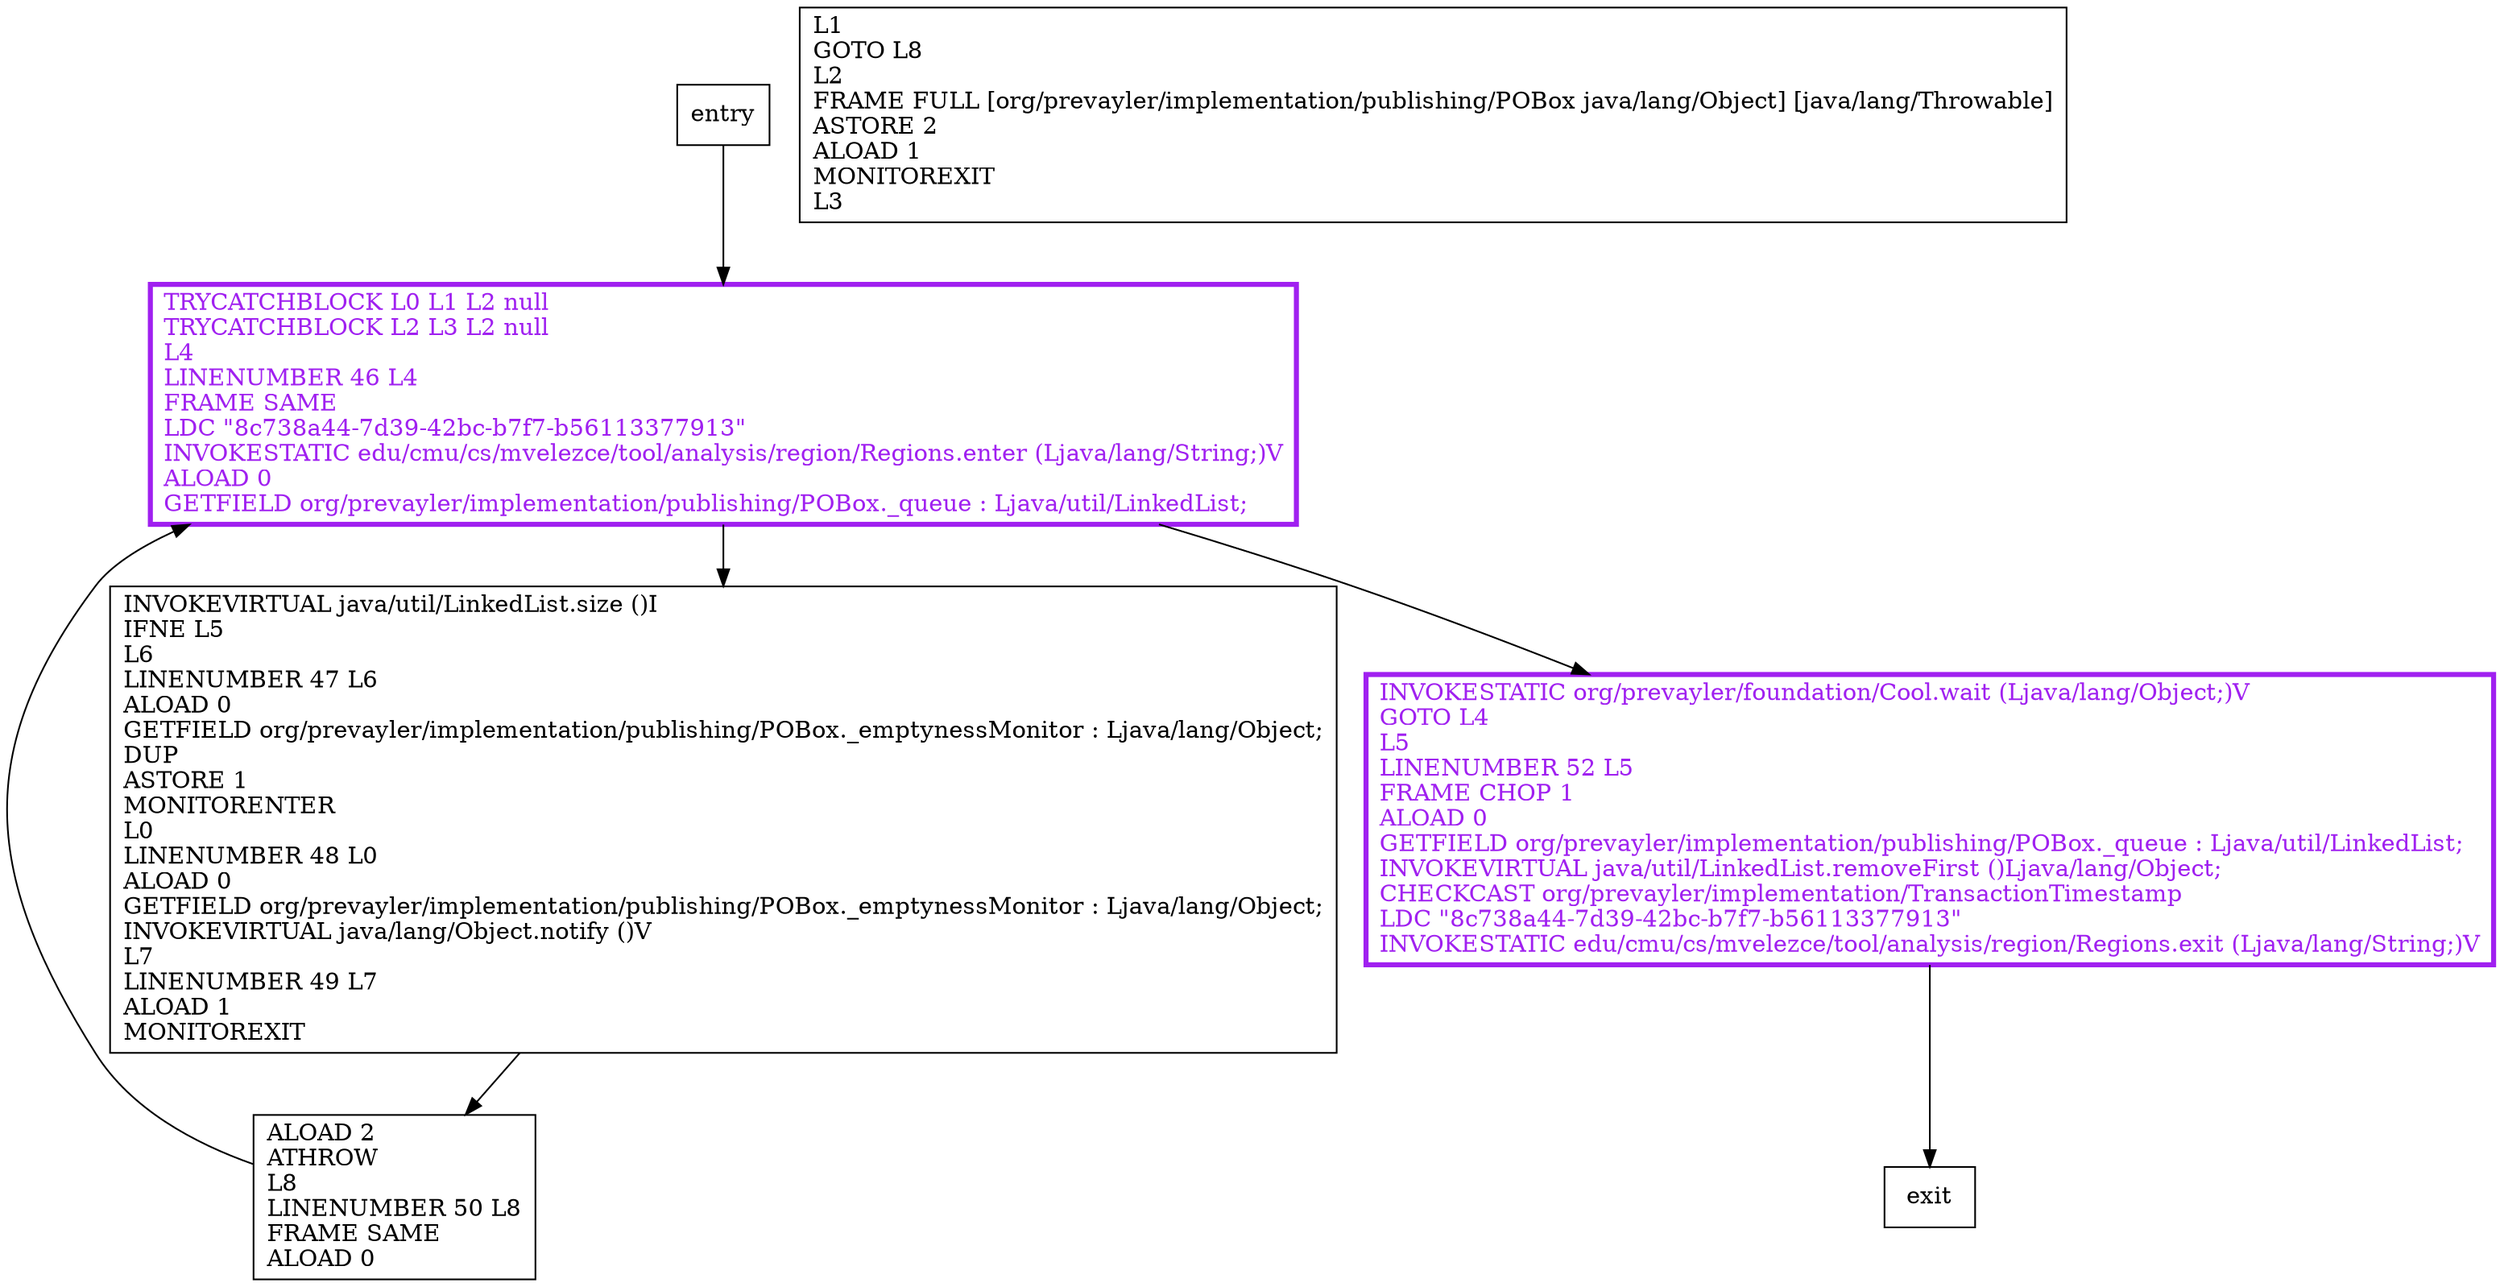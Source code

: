 digraph waitForNotification {
node [shape=record];
952486988 [label="INVOKESTATIC org/prevayler/foundation/Cool.wait (Ljava/lang/Object;)V\lGOTO L4\lL5\lLINENUMBER 52 L5\lFRAME CHOP 1\lALOAD 0\lGETFIELD org/prevayler/implementation/publishing/POBox._queue : Ljava/util/LinkedList;\lINVOKEVIRTUAL java/util/LinkedList.removeFirst ()Ljava/lang/Object;\lCHECKCAST org/prevayler/implementation/TransactionTimestamp\lLDC \"8c738a44-7d39-42bc-b7f7-b56113377913\"\lINVOKESTATIC edu/cmu/cs/mvelezce/tool/analysis/region/Regions.exit (Ljava/lang/String;)V\l"];
2028555727 [label="ALOAD 2\lATHROW\lL8\lLINENUMBER 50 L8\lFRAME SAME\lALOAD 0\l"];
591391158 [label="L1\lGOTO L8\lL2\lFRAME FULL [org/prevayler/implementation/publishing/POBox java/lang/Object] [java/lang/Throwable]\lASTORE 2\lALOAD 1\lMONITOREXIT\lL3\l"];
932285561 [label="INVOKEVIRTUAL java/util/LinkedList.size ()I\lIFNE L5\lL6\lLINENUMBER 47 L6\lALOAD 0\lGETFIELD org/prevayler/implementation/publishing/POBox._emptynessMonitor : Ljava/lang/Object;\lDUP\lASTORE 1\lMONITORENTER\lL0\lLINENUMBER 48 L0\lALOAD 0\lGETFIELD org/prevayler/implementation/publishing/POBox._emptynessMonitor : Ljava/lang/Object;\lINVOKEVIRTUAL java/lang/Object.notify ()V\lL7\lLINENUMBER 49 L7\lALOAD 1\lMONITOREXIT\l"];
574568002 [label="TRYCATCHBLOCK L0 L1 L2 null\lTRYCATCHBLOCK L2 L3 L2 null\lL4\lLINENUMBER 46 L4\lFRAME SAME\lLDC \"8c738a44-7d39-42bc-b7f7-b56113377913\"\lINVOKESTATIC edu/cmu/cs/mvelezce/tool/analysis/region/Regions.enter (Ljava/lang/String;)V\lALOAD 0\lGETFIELD org/prevayler/implementation/publishing/POBox._queue : Ljava/util/LinkedList;\l"];
entry;
exit;
952486988 -> exit;
entry -> 574568002;
2028555727 -> 574568002;
932285561 -> 2028555727;
574568002 -> 952486988;
574568002 -> 932285561;
952486988[fontcolor="purple", penwidth=3, color="purple"];
574568002[fontcolor="purple", penwidth=3, color="purple"];
}
